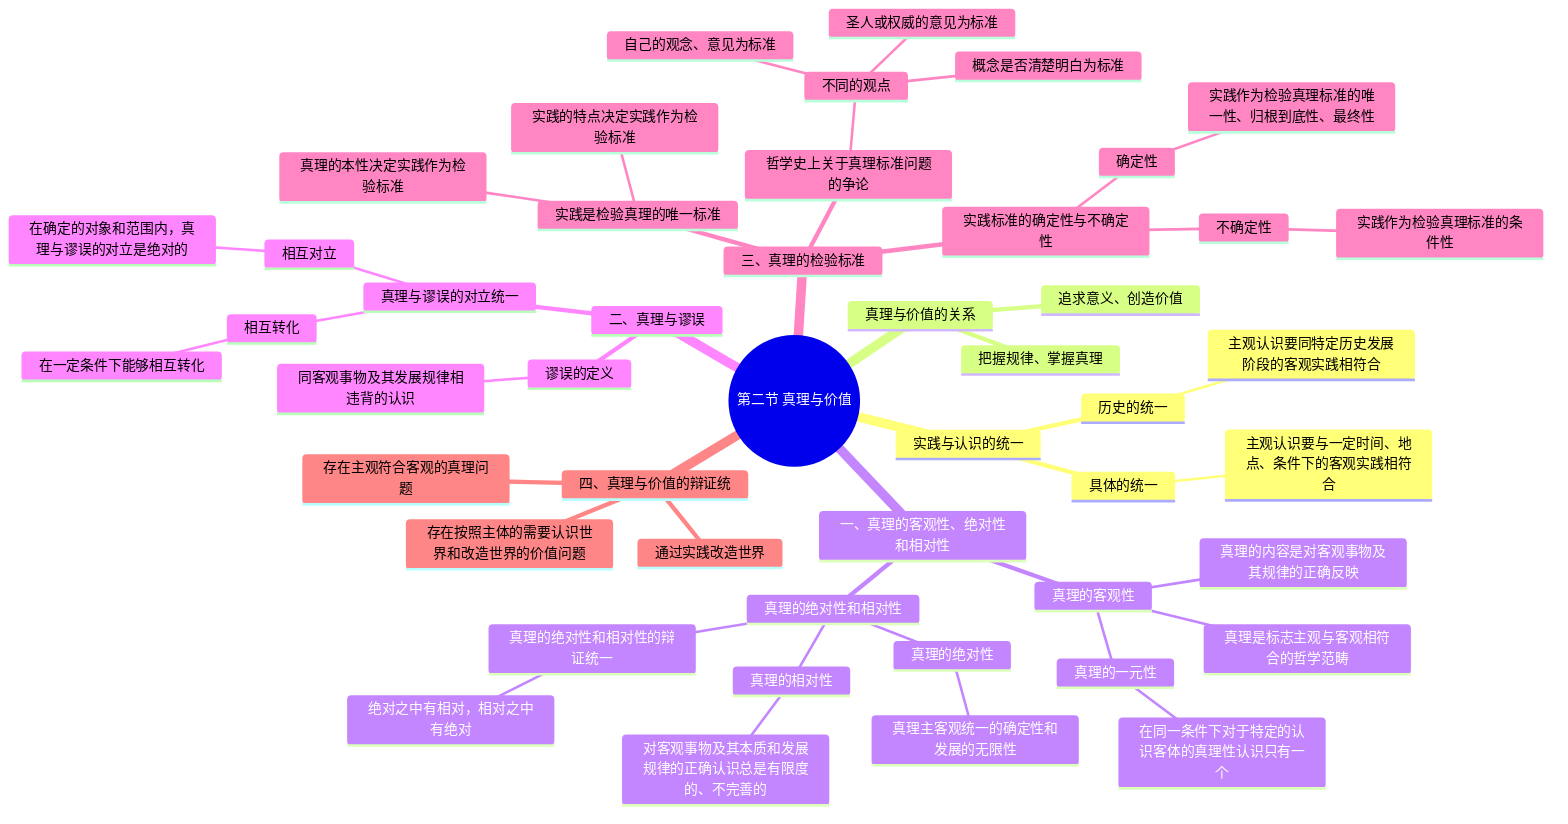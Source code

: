 mindmap
  root((第二节 真理与价值))
    实践与认识的统一
      具体的统一
        主观认识要与一定时间、地点、条件下的客观实践相符合
      历史的统一
        主观认识要同特定历史发展阶段的客观实践相符合
    真理与价值的关系
      把握规律、掌握真理
      追求意义、创造价值
    一、真理的客观性、绝对性和相对性
      真理的客观性
        真理是标志主观与客观相符合的哲学范畴
        真理的内容是对客观事物及其规律的正确反映
        真理的一元性
          在同一条件下对于特定的认识客体的真理性认识只有一个
      真理的绝对性和相对性
        真理的绝对性
          真理主客观统一的确定性和发展的无限性
        真理的相对性
          对客观事物及其本质和发展规律的正确认识总是有限度的、不完善的
        真理的绝对性和相对性的辩证统一
          绝对之中有相对，相对之中有绝对
    二、真理与谬误
      谬误的定义
        同客观事物及其发展规律相违背的认识
      真理与谬误的对立统一
        相互对立
          在确定的对象和范围内，真理与谬误的对立是绝对的
        相互转化
          在一定条件下能够相互转化
    三、真理的检验标准
      哲学史上关于真理标准问题的争论
        不同的观点
          圣人或权威的意见为标准
          自己的观念、意见为标准
          概念是否清楚明白为标准
      实践是检验真理的唯一标准
        真理的本性决定实践作为检验标准
        实践的特点决定实践作为检验标准
      实践标准的确定性与不确定性
        确定性
          实践作为检验真理标准的唯一性、归根到底性、最终性
        不确定性
          实践作为检验真理标准的条件性
    四、真理与价值的辩证统
      通过实践改造世界
      存在主观符合客观的真理问题
      存在按照主体的需要认识世界和改造世界的价值问题